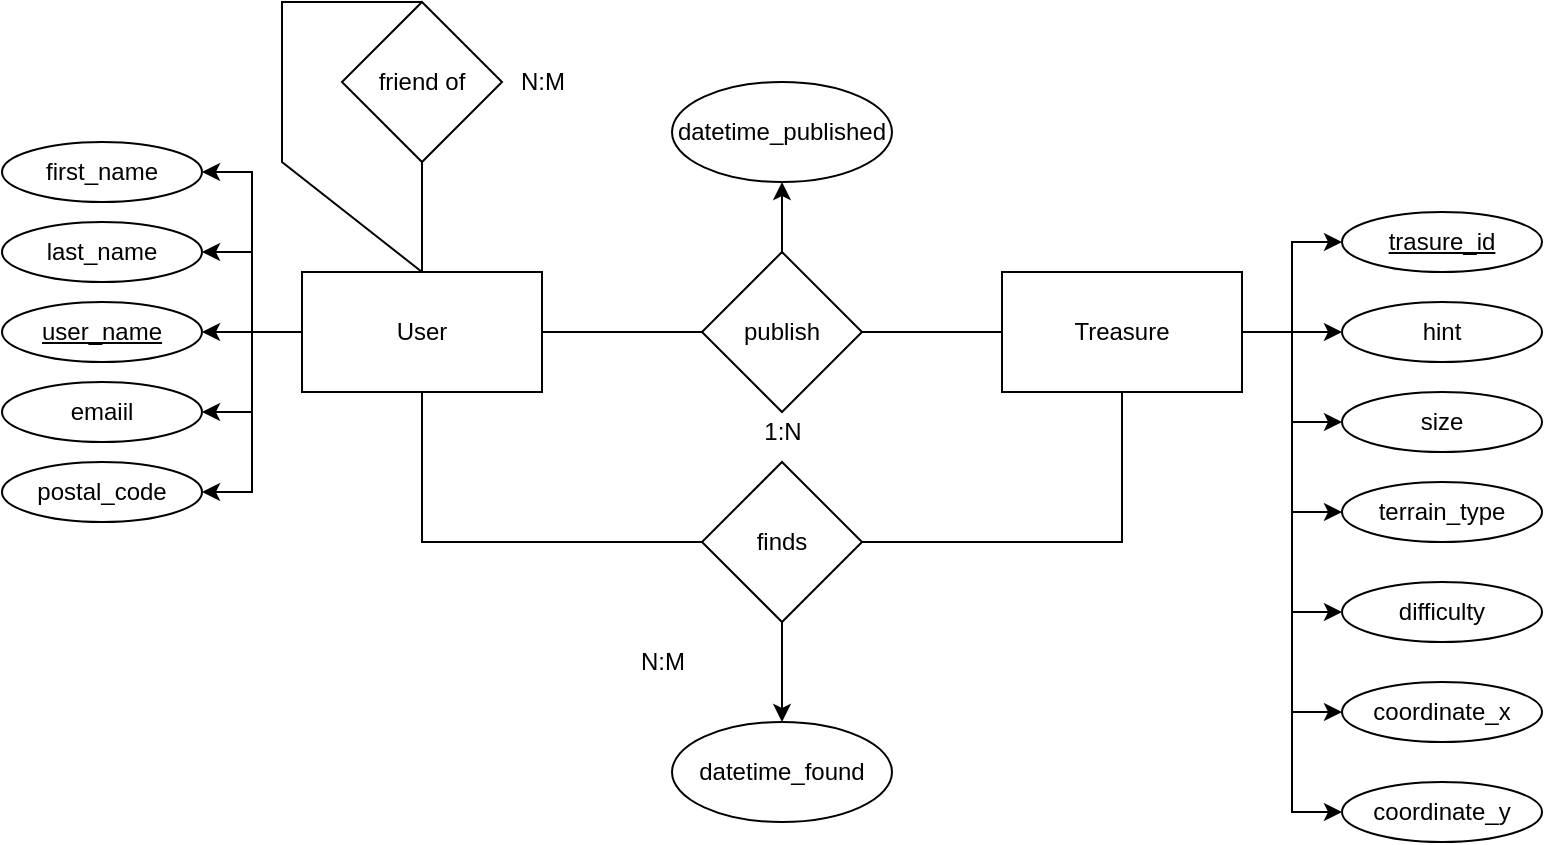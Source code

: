 <mxfile>
    <diagram id="jD35vdhsqVR-TCXgskk1" name="Page-1">
        <mxGraphModel dx="1787" dy="386" grid="1" gridSize="10" guides="1" tooltips="1" connect="1" arrows="1" fold="1" page="1" pageScale="1" pageWidth="827" pageHeight="1169" math="0" shadow="0">
            <root>
                <mxCell id="0"/>
                <mxCell id="1" parent="0"/>
                <mxCell id="AdkqpBmtD6K1vI6PkDTB-17" style="edgeStyle=orthogonalEdgeStyle;rounded=0;orthogonalLoop=1;jettySize=auto;html=1;exitX=0;exitY=0.5;exitDx=0;exitDy=0;entryX=1;entryY=0.5;entryDx=0;entryDy=0;" parent="1" source="AdkqpBmtD6K1vI6PkDTB-1" target="AdkqpBmtD6K1vI6PkDTB-6" edge="1">
                    <mxGeometry relative="1" as="geometry"/>
                </mxCell>
                <mxCell id="AdkqpBmtD6K1vI6PkDTB-18" style="edgeStyle=orthogonalEdgeStyle;rounded=0;orthogonalLoop=1;jettySize=auto;html=1;exitX=0;exitY=0.5;exitDx=0;exitDy=0;entryX=1;entryY=0.5;entryDx=0;entryDy=0;" parent="1" source="AdkqpBmtD6K1vI6PkDTB-1" target="AdkqpBmtD6K1vI6PkDTB-7" edge="1">
                    <mxGeometry relative="1" as="geometry"/>
                </mxCell>
                <mxCell id="AdkqpBmtD6K1vI6PkDTB-19" style="edgeStyle=orthogonalEdgeStyle;rounded=0;orthogonalLoop=1;jettySize=auto;html=1;exitX=0;exitY=0.5;exitDx=0;exitDy=0;entryX=1;entryY=0.5;entryDx=0;entryDy=0;" parent="1" source="AdkqpBmtD6K1vI6PkDTB-1" target="AdkqpBmtD6K1vI6PkDTB-12" edge="1">
                    <mxGeometry relative="1" as="geometry"/>
                </mxCell>
                <mxCell id="AdkqpBmtD6K1vI6PkDTB-20" style="edgeStyle=orthogonalEdgeStyle;rounded=0;orthogonalLoop=1;jettySize=auto;html=1;exitX=0;exitY=0.5;exitDx=0;exitDy=0;entryX=1;entryY=0.5;entryDx=0;entryDy=0;" parent="1" source="AdkqpBmtD6K1vI6PkDTB-1" target="AdkqpBmtD6K1vI6PkDTB-8" edge="1">
                    <mxGeometry relative="1" as="geometry"/>
                </mxCell>
                <mxCell id="AdkqpBmtD6K1vI6PkDTB-21" style="edgeStyle=orthogonalEdgeStyle;rounded=0;orthogonalLoop=1;jettySize=auto;html=1;exitX=0;exitY=0.5;exitDx=0;exitDy=0;entryX=1;entryY=0.5;entryDx=0;entryDy=0;" parent="1" source="AdkqpBmtD6K1vI6PkDTB-1" target="AdkqpBmtD6K1vI6PkDTB-9" edge="1">
                    <mxGeometry relative="1" as="geometry"/>
                </mxCell>
                <mxCell id="AdkqpBmtD6K1vI6PkDTB-1" value="User" style="rounded=0;whiteSpace=wrap;html=1;" parent="1" vertex="1">
                    <mxGeometry x="130" y="245" width="120" height="60" as="geometry"/>
                </mxCell>
                <mxCell id="AdkqpBmtD6K1vI6PkDTB-3" value="friend of" style="rhombus;whiteSpace=wrap;html=1;" parent="1" vertex="1">
                    <mxGeometry x="150" y="110" width="80" height="80" as="geometry"/>
                </mxCell>
                <mxCell id="AdkqpBmtD6K1vI6PkDTB-43" style="edgeStyle=orthogonalEdgeStyle;rounded=0;orthogonalLoop=1;jettySize=auto;html=1;exitX=1;exitY=0.5;exitDx=0;exitDy=0;entryX=0;entryY=0.5;entryDx=0;entryDy=0;startArrow=none;startFill=0;endArrow=classic;endFill=1;" parent="1" source="AdkqpBmtD6K1vI6PkDTB-4" target="AdkqpBmtD6K1vI6PkDTB-34" edge="1">
                    <mxGeometry relative="1" as="geometry"/>
                </mxCell>
                <mxCell id="AdkqpBmtD6K1vI6PkDTB-44" style="edgeStyle=orthogonalEdgeStyle;rounded=0;orthogonalLoop=1;jettySize=auto;html=1;exitX=1;exitY=0.5;exitDx=0;exitDy=0;entryX=0;entryY=0.5;entryDx=0;entryDy=0;startArrow=none;startFill=0;endArrow=classic;endFill=1;" parent="1" source="AdkqpBmtD6K1vI6PkDTB-4" target="AdkqpBmtD6K1vI6PkDTB-36" edge="1">
                    <mxGeometry relative="1" as="geometry"/>
                </mxCell>
                <mxCell id="AdkqpBmtD6K1vI6PkDTB-46" style="edgeStyle=orthogonalEdgeStyle;rounded=0;orthogonalLoop=1;jettySize=auto;html=1;exitX=1;exitY=0.5;exitDx=0;exitDy=0;entryX=0;entryY=0.5;entryDx=0;entryDy=0;startArrow=none;startFill=0;endArrow=classic;endFill=1;" parent="1" source="AdkqpBmtD6K1vI6PkDTB-4" target="6" edge="1">
                    <mxGeometry relative="1" as="geometry">
                        <mxPoint x="647.1" y="314.99" as="targetPoint"/>
                    </mxGeometry>
                </mxCell>
                <mxCell id="AdkqpBmtD6K1vI6PkDTB-4" value="Treasure" style="rounded=0;whiteSpace=wrap;html=1;" parent="1" vertex="1">
                    <mxGeometry x="480" y="245" width="120" height="60" as="geometry"/>
                </mxCell>
                <mxCell id="AdkqpBmtD6K1vI6PkDTB-6" value="first_name" style="ellipse;whiteSpace=wrap;html=1;" parent="1" vertex="1">
                    <mxGeometry x="-20" y="180" width="100" height="30" as="geometry"/>
                </mxCell>
                <mxCell id="AdkqpBmtD6K1vI6PkDTB-7" value="last_name" style="ellipse;whiteSpace=wrap;html=1;" parent="1" vertex="1">
                    <mxGeometry x="-20" y="220" width="100" height="30" as="geometry"/>
                </mxCell>
                <mxCell id="AdkqpBmtD6K1vI6PkDTB-8" value="emaiil" style="ellipse;whiteSpace=wrap;html=1;" parent="1" vertex="1">
                    <mxGeometry x="-20" y="300" width="100" height="30" as="geometry"/>
                </mxCell>
                <mxCell id="AdkqpBmtD6K1vI6PkDTB-9" value="postal_code" style="ellipse;whiteSpace=wrap;html=1;" parent="1" vertex="1">
                    <mxGeometry x="-20" y="340" width="100" height="30" as="geometry"/>
                </mxCell>
                <mxCell id="AdkqpBmtD6K1vI6PkDTB-12" value="&lt;u&gt;user_name&lt;/u&gt;" style="ellipse;whiteSpace=wrap;html=1;" parent="1" vertex="1">
                    <mxGeometry x="-20" y="260" width="100" height="30" as="geometry"/>
                </mxCell>
                <mxCell id="AdkqpBmtD6K1vI6PkDTB-14" value="" style="endArrow=none;html=1;rounded=0;entryX=0.5;entryY=1;entryDx=0;entryDy=0;exitX=0.5;exitY=0;exitDx=0;exitDy=0;" parent="1" source="AdkqpBmtD6K1vI6PkDTB-1" target="AdkqpBmtD6K1vI6PkDTB-3" edge="1">
                    <mxGeometry width="50" height="50" relative="1" as="geometry">
                        <mxPoint x="350" y="320" as="sourcePoint"/>
                        <mxPoint x="400" y="270" as="targetPoint"/>
                    </mxGeometry>
                </mxCell>
                <mxCell id="AdkqpBmtD6K1vI6PkDTB-15" value="" style="endArrow=none;html=1;rounded=0;entryX=0.5;entryY=0;entryDx=0;entryDy=0;exitX=0.5;exitY=0;exitDx=0;exitDy=0;endFill=0;" parent="1" source="AdkqpBmtD6K1vI6PkDTB-3" target="AdkqpBmtD6K1vI6PkDTB-1" edge="1">
                    <mxGeometry width="50" height="50" relative="1" as="geometry">
                        <mxPoint x="100" y="200" as="sourcePoint"/>
                        <mxPoint x="150" y="150" as="targetPoint"/>
                        <Array as="points">
                            <mxPoint x="120" y="110"/>
                            <mxPoint x="120" y="190"/>
                        </Array>
                    </mxGeometry>
                </mxCell>
                <mxCell id="AdkqpBmtD6K1vI6PkDTB-22" value="N:M" style="text;html=1;align=center;verticalAlign=middle;resizable=0;points=[];autosize=1;strokeColor=none;fillColor=none;" parent="1" vertex="1">
                    <mxGeometry x="230" y="140" width="40" height="20" as="geometry"/>
                </mxCell>
                <mxCell id="13" style="edgeStyle=none;html=1;exitX=0.5;exitY=0;exitDx=0;exitDy=0;entryX=0.5;entryY=1;entryDx=0;entryDy=0;" parent="1" source="AdkqpBmtD6K1vI6PkDTB-23" target="17" edge="1">
                    <mxGeometry relative="1" as="geometry">
                        <mxPoint x="420" y="180" as="targetPoint"/>
                    </mxGeometry>
                </mxCell>
                <mxCell id="AdkqpBmtD6K1vI6PkDTB-23" value="publish" style="rhombus;whiteSpace=wrap;html=1;" parent="1" vertex="1">
                    <mxGeometry x="330" y="235" width="80" height="80" as="geometry"/>
                </mxCell>
                <mxCell id="AdkqpBmtD6K1vI6PkDTB-25" value="" style="endArrow=none;html=1;rounded=0;exitX=1;exitY=0.5;exitDx=0;exitDy=0;" parent="1" source="AdkqpBmtD6K1vI6PkDTB-1" target="AdkqpBmtD6K1vI6PkDTB-23" edge="1">
                    <mxGeometry width="50" height="50" relative="1" as="geometry">
                        <mxPoint x="350" y="410" as="sourcePoint"/>
                        <mxPoint x="400" y="360" as="targetPoint"/>
                    </mxGeometry>
                </mxCell>
                <mxCell id="AdkqpBmtD6K1vI6PkDTB-26" value="" style="endArrow=none;html=1;rounded=0;exitX=1;exitY=0.5;exitDx=0;exitDy=0;entryX=0;entryY=0.5;entryDx=0;entryDy=0;" parent="1" source="AdkqpBmtD6K1vI6PkDTB-23" target="AdkqpBmtD6K1vI6PkDTB-4" edge="1">
                    <mxGeometry width="50" height="50" relative="1" as="geometry">
                        <mxPoint x="450" y="274.58" as="sourcePoint"/>
                        <mxPoint x="560" y="274.58" as="targetPoint"/>
                    </mxGeometry>
                </mxCell>
                <mxCell id="AdkqpBmtD6K1vI6PkDTB-27" value="1:N" style="text;html=1;align=center;verticalAlign=middle;resizable=0;points=[];autosize=1;strokeColor=none;fillColor=none;" parent="1" vertex="1">
                    <mxGeometry x="355" y="315" width="30" height="20" as="geometry"/>
                </mxCell>
                <mxCell id="AdkqpBmtD6K1vI6PkDTB-32" value="coordinate_x" style="ellipse;whiteSpace=wrap;html=1;" parent="1" vertex="1">
                    <mxGeometry x="650" y="450" width="100" height="30" as="geometry"/>
                </mxCell>
                <mxCell id="AdkqpBmtD6K1vI6PkDTB-33" value="coordinate_y" style="ellipse;whiteSpace=wrap;html=1;" parent="1" vertex="1">
                    <mxGeometry x="650" y="500" width="100" height="30" as="geometry"/>
                </mxCell>
                <mxCell id="AdkqpBmtD6K1vI6PkDTB-34" value="&lt;u&gt;trasure_id&lt;/u&gt;" style="ellipse;whiteSpace=wrap;html=1;" parent="1" vertex="1">
                    <mxGeometry x="650" y="215" width="100" height="30" as="geometry"/>
                </mxCell>
                <mxCell id="AdkqpBmtD6K1vI6PkDTB-36" value="hint" style="ellipse;whiteSpace=wrap;html=1;" parent="1" vertex="1">
                    <mxGeometry x="650" y="260" width="100" height="30" as="geometry"/>
                </mxCell>
                <mxCell id="AdkqpBmtD6K1vI6PkDTB-39" style="edgeStyle=orthogonalEdgeStyle;rounded=0;orthogonalLoop=1;jettySize=auto;html=1;exitX=1;exitY=0.5;exitDx=0;exitDy=0;entryX=0;entryY=0.5;entryDx=0;entryDy=0;endArrow=classic;endFill=1;" parent="1" source="AdkqpBmtD6K1vI6PkDTB-4" target="AdkqpBmtD6K1vI6PkDTB-32" edge="1">
                    <mxGeometry relative="1" as="geometry">
                        <mxPoint x="750" y="320" as="sourcePoint"/>
                    </mxGeometry>
                </mxCell>
                <mxCell id="AdkqpBmtD6K1vI6PkDTB-40" style="edgeStyle=orthogonalEdgeStyle;rounded=0;orthogonalLoop=1;jettySize=auto;html=1;exitX=1;exitY=0.5;exitDx=0;exitDy=0;entryX=0;entryY=0.5;entryDx=0;entryDy=0;endArrow=classic;endFill=1;" parent="1" source="AdkqpBmtD6K1vI6PkDTB-4" target="AdkqpBmtD6K1vI6PkDTB-33" edge="1">
                    <mxGeometry relative="1" as="geometry">
                        <mxPoint x="750" y="320" as="sourcePoint"/>
                    </mxGeometry>
                </mxCell>
                <mxCell id="AdkqpBmtD6K1vI6PkDTB-50" value="finds" style="rhombus;whiteSpace=wrap;html=1;" parent="1" vertex="1">
                    <mxGeometry x="330" y="340" width="80" height="80" as="geometry"/>
                </mxCell>
                <mxCell id="AdkqpBmtD6K1vI6PkDTB-51" value="" style="endArrow=none;html=1;rounded=0;exitX=1;exitY=0.5;exitDx=0;exitDy=0;entryX=0.5;entryY=1;entryDx=0;entryDy=0;" parent="1" source="AdkqpBmtD6K1vI6PkDTB-50" target="AdkqpBmtD6K1vI6PkDTB-4" edge="1">
                    <mxGeometry width="50" height="50" relative="1" as="geometry">
                        <mxPoint x="460" y="420" as="sourcePoint"/>
                        <mxPoint x="530" y="420" as="targetPoint"/>
                        <Array as="points">
                            <mxPoint x="540" y="380"/>
                        </Array>
                    </mxGeometry>
                </mxCell>
                <mxCell id="AdkqpBmtD6K1vI6PkDTB-53" value="" style="endArrow=none;html=1;rounded=0;exitX=0.5;exitY=1;exitDx=0;exitDy=0;entryX=0;entryY=0.5;entryDx=0;entryDy=0;" parent="1" source="AdkqpBmtD6K1vI6PkDTB-1" target="AdkqpBmtD6K1vI6PkDTB-50" edge="1">
                    <mxGeometry width="50" height="50" relative="1" as="geometry">
                        <mxPoint x="170" y="432.5" as="sourcePoint"/>
                        <mxPoint x="300" y="332.5" as="targetPoint"/>
                        <Array as="points">
                            <mxPoint x="190" y="380"/>
                        </Array>
                    </mxGeometry>
                </mxCell>
                <mxCell id="AdkqpBmtD6K1vI6PkDTB-55" value="N:M" style="text;html=1;align=center;verticalAlign=middle;resizable=0;points=[];autosize=1;strokeColor=none;fillColor=none;" parent="1" vertex="1">
                    <mxGeometry x="290" y="430" width="40" height="20" as="geometry"/>
                </mxCell>
                <mxCell id="6" value="size" style="ellipse;whiteSpace=wrap;html=1;" parent="1" vertex="1">
                    <mxGeometry x="650" y="305" width="100" height="30" as="geometry"/>
                </mxCell>
                <mxCell id="7" value="difficulty" style="ellipse;whiteSpace=wrap;html=1;" parent="1" vertex="1">
                    <mxGeometry x="650" y="400" width="100" height="30" as="geometry"/>
                </mxCell>
                <mxCell id="10" value="terrain_type" style="ellipse;whiteSpace=wrap;html=1;" parent="1" vertex="1">
                    <mxGeometry x="650" y="350" width="100" height="30" as="geometry"/>
                </mxCell>
                <mxCell id="15" style="edgeStyle=none;html=1;exitX=0.5;exitY=1;exitDx=0;exitDy=0;entryX=0.5;entryY=0;entryDx=0;entryDy=0;" parent="1" source="AdkqpBmtD6K1vI6PkDTB-50" target="16" edge="1">
                    <mxGeometry relative="1" as="geometry">
                        <mxPoint x="400" y="540" as="targetPoint"/>
                        <mxPoint x="400" y="585" as="sourcePoint"/>
                    </mxGeometry>
                </mxCell>
                <mxCell id="16" value="datetime_found" style="ellipse;whiteSpace=wrap;html=1;" parent="1" vertex="1">
                    <mxGeometry x="315" y="470" width="110" height="50" as="geometry"/>
                </mxCell>
                <mxCell id="17" value="datetime_published" style="ellipse;whiteSpace=wrap;html=1;" parent="1" vertex="1">
                    <mxGeometry x="315" y="150" width="110" height="50" as="geometry"/>
                </mxCell>
                <mxCell id="21" style="edgeStyle=orthogonalEdgeStyle;rounded=0;orthogonalLoop=1;jettySize=auto;html=1;entryX=0;entryY=0.5;entryDx=0;entryDy=0;endArrow=classic;endFill=1;exitX=1;exitY=0.5;exitDx=0;exitDy=0;" edge="1" parent="1" source="AdkqpBmtD6K1vI6PkDTB-4" target="7">
                    <mxGeometry relative="1" as="geometry">
                        <mxPoint x="600" y="280" as="sourcePoint"/>
                        <mxPoint x="660" y="525" as="targetPoint"/>
                        <Array as="points">
                            <mxPoint x="625" y="275"/>
                            <mxPoint x="625" y="415"/>
                        </Array>
                    </mxGeometry>
                </mxCell>
                <mxCell id="24" style="edgeStyle=orthogonalEdgeStyle;rounded=0;orthogonalLoop=1;jettySize=auto;html=1;exitX=1;exitY=0.5;exitDx=0;exitDy=0;entryX=0;entryY=0.5;entryDx=0;entryDy=0;startArrow=none;startFill=0;endArrow=classic;endFill=1;" edge="1" parent="1" source="AdkqpBmtD6K1vI6PkDTB-4" target="10">
                    <mxGeometry relative="1" as="geometry">
                        <mxPoint x="610" y="285" as="sourcePoint"/>
                        <mxPoint x="660.0" y="330" as="targetPoint"/>
                    </mxGeometry>
                </mxCell>
            </root>
        </mxGraphModel>
    </diagram>
</mxfile>